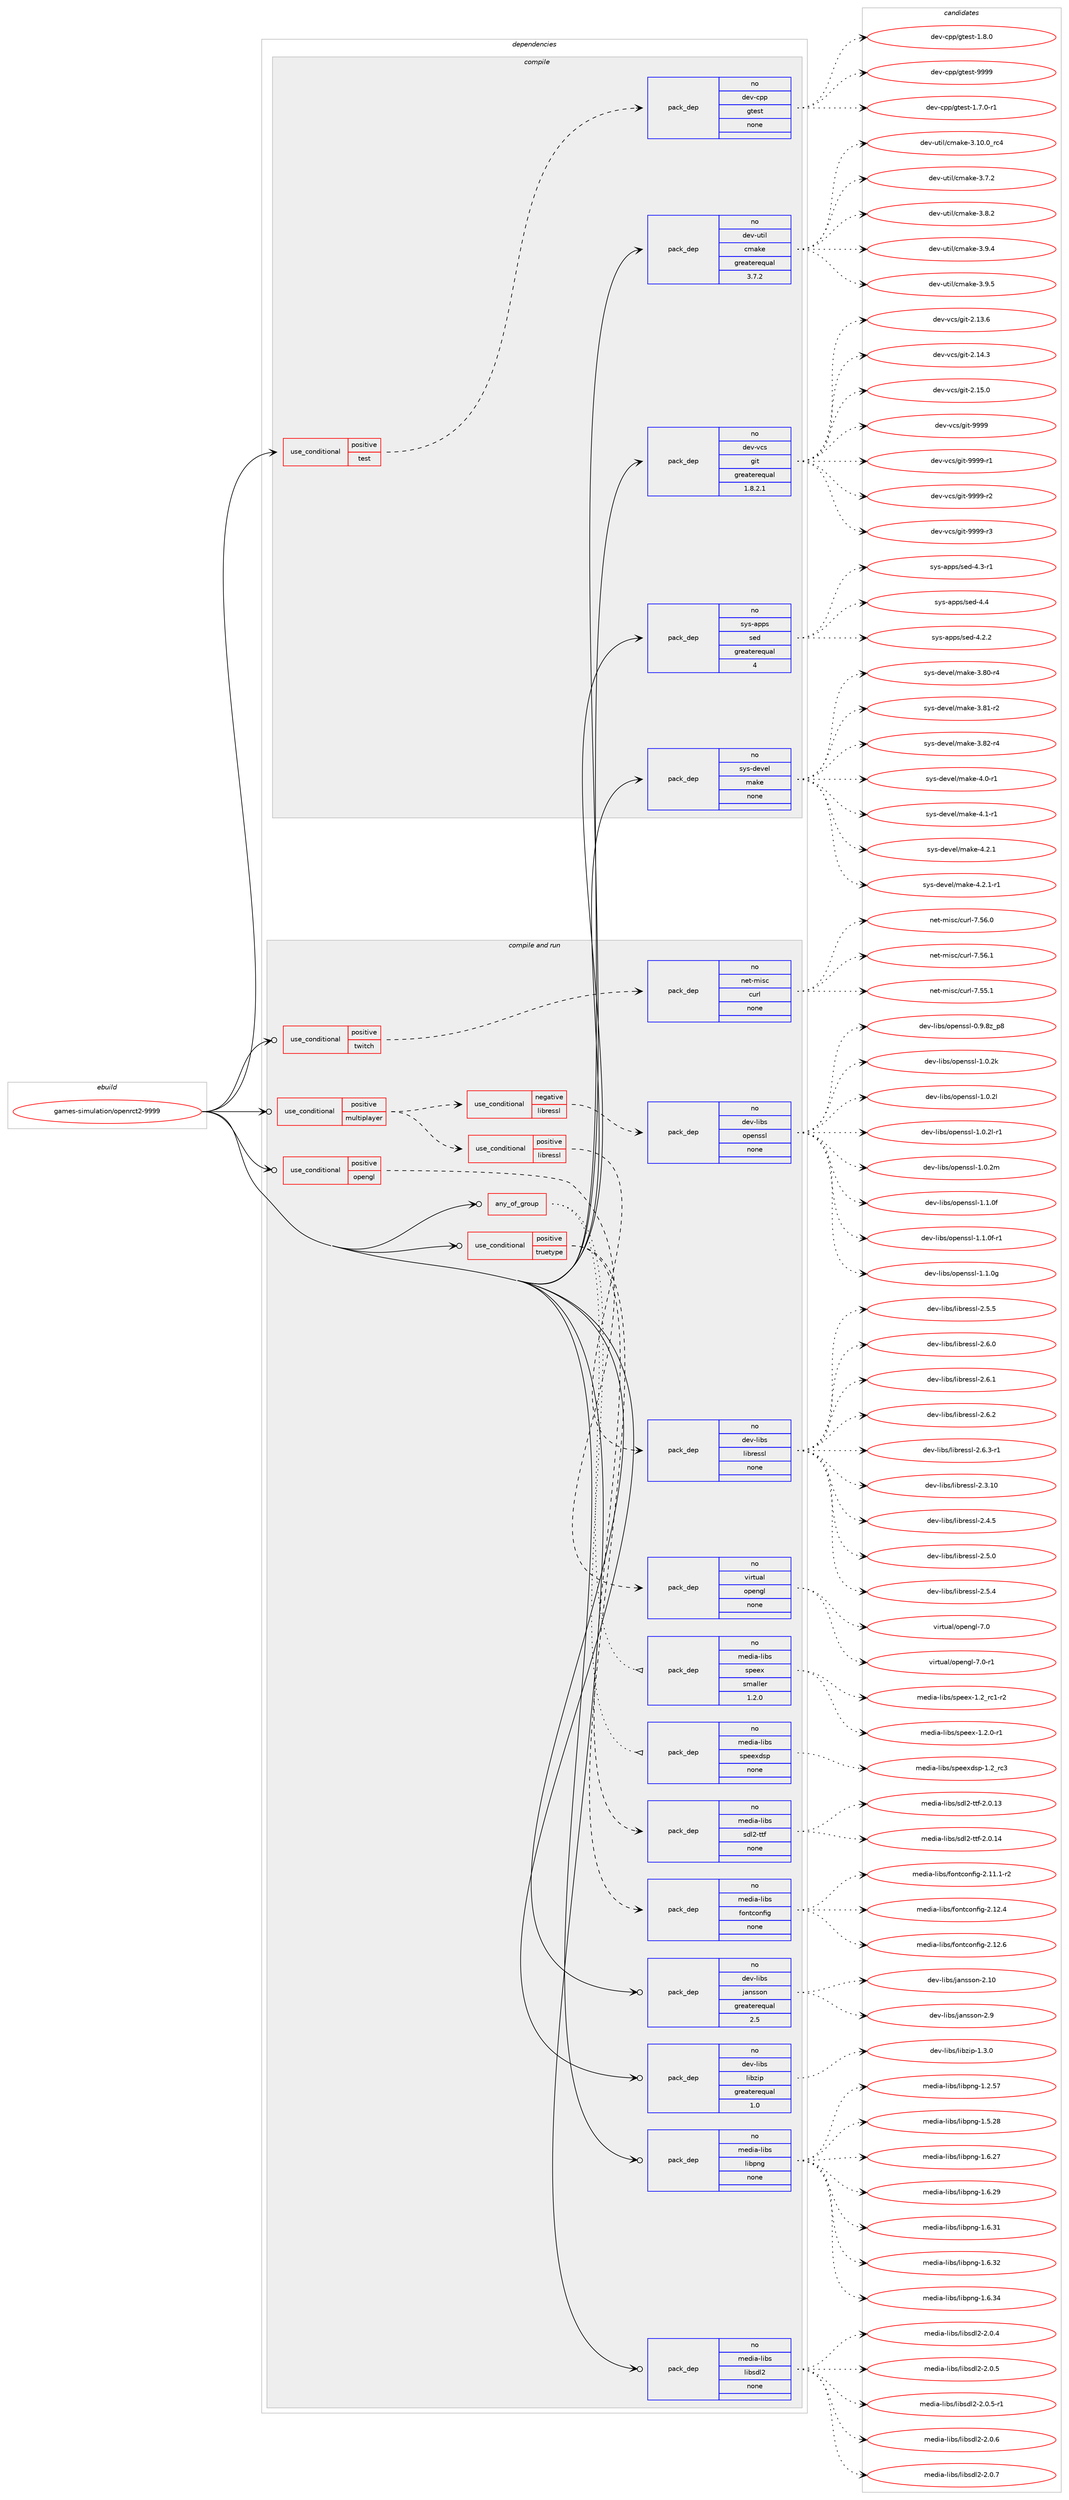 digraph prolog {

# *************
# Graph options
# *************

newrank=true;
concentrate=true;
compound=true;
graph [rankdir=LR,fontname=Helvetica,fontsize=10,ranksep=1.5];#, ranksep=2.5, nodesep=0.2];
edge  [arrowhead=vee];
node  [fontname=Helvetica,fontsize=10];

# **********
# The ebuild
# **********

subgraph cluster_leftcol {
color=gray;
rank=same;
label=<<i>ebuild</i>>;
id [label="games-simulation/openrct2-9999", color=red, width=4, href="../games-simulation/openrct2-9999.svg"];
}

# ****************
# The dependencies
# ****************

subgraph cluster_midcol {
color=gray;
label=<<i>dependencies</i>>;
subgraph cluster_compile {
fillcolor="#eeeeee";
style=filled;
label=<<i>compile</i>>;
subgraph cond81058 {
dependency303532 [label=<<TABLE BORDER="0" CELLBORDER="1" CELLSPACING="0" CELLPADDING="4"><TR><TD ROWSPAN="3" CELLPADDING="10">use_conditional</TD></TR><TR><TD>positive</TD></TR><TR><TD>test</TD></TR></TABLE>>, shape=none, color=red];
subgraph pack217721 {
dependency303533 [label=<<TABLE BORDER="0" CELLBORDER="1" CELLSPACING="0" CELLPADDING="4" WIDTH="220"><TR><TD ROWSPAN="6" CELLPADDING="30">pack_dep</TD></TR><TR><TD WIDTH="110">no</TD></TR><TR><TD>dev-cpp</TD></TR><TR><TD>gtest</TD></TR><TR><TD>none</TD></TR><TR><TD></TD></TR></TABLE>>, shape=none, color=blue];
}
dependency303532:e -> dependency303533:w [weight=20,style="dashed",arrowhead="vee"];
}
id:e -> dependency303532:w [weight=20,style="solid",arrowhead="vee"];
subgraph pack217722 {
dependency303534 [label=<<TABLE BORDER="0" CELLBORDER="1" CELLSPACING="0" CELLPADDING="4" WIDTH="220"><TR><TD ROWSPAN="6" CELLPADDING="30">pack_dep</TD></TR><TR><TD WIDTH="110">no</TD></TR><TR><TD>dev-util</TD></TR><TR><TD>cmake</TD></TR><TR><TD>greaterequal</TD></TR><TR><TD>3.7.2</TD></TR></TABLE>>, shape=none, color=blue];
}
id:e -> dependency303534:w [weight=20,style="solid",arrowhead="vee"];
subgraph pack217723 {
dependency303535 [label=<<TABLE BORDER="0" CELLBORDER="1" CELLSPACING="0" CELLPADDING="4" WIDTH="220"><TR><TD ROWSPAN="6" CELLPADDING="30">pack_dep</TD></TR><TR><TD WIDTH="110">no</TD></TR><TR><TD>dev-vcs</TD></TR><TR><TD>git</TD></TR><TR><TD>greaterequal</TD></TR><TR><TD>1.8.2.1</TD></TR></TABLE>>, shape=none, color=blue];
}
id:e -> dependency303535:w [weight=20,style="solid",arrowhead="vee"];
subgraph pack217724 {
dependency303536 [label=<<TABLE BORDER="0" CELLBORDER="1" CELLSPACING="0" CELLPADDING="4" WIDTH="220"><TR><TD ROWSPAN="6" CELLPADDING="30">pack_dep</TD></TR><TR><TD WIDTH="110">no</TD></TR><TR><TD>sys-apps</TD></TR><TR><TD>sed</TD></TR><TR><TD>greaterequal</TD></TR><TR><TD>4</TD></TR></TABLE>>, shape=none, color=blue];
}
id:e -> dependency303536:w [weight=20,style="solid",arrowhead="vee"];
subgraph pack217725 {
dependency303537 [label=<<TABLE BORDER="0" CELLBORDER="1" CELLSPACING="0" CELLPADDING="4" WIDTH="220"><TR><TD ROWSPAN="6" CELLPADDING="30">pack_dep</TD></TR><TR><TD WIDTH="110">no</TD></TR><TR><TD>sys-devel</TD></TR><TR><TD>make</TD></TR><TR><TD>none</TD></TR><TR><TD></TD></TR></TABLE>>, shape=none, color=blue];
}
id:e -> dependency303537:w [weight=20,style="solid",arrowhead="vee"];
}
subgraph cluster_compileandrun {
fillcolor="#eeeeee";
style=filled;
label=<<i>compile and run</i>>;
subgraph any4698 {
dependency303538 [label=<<TABLE BORDER="0" CELLBORDER="1" CELLSPACING="0" CELLPADDING="4"><TR><TD CELLPADDING="10">any_of_group</TD></TR></TABLE>>, shape=none, color=red];subgraph pack217726 {
dependency303539 [label=<<TABLE BORDER="0" CELLBORDER="1" CELLSPACING="0" CELLPADDING="4" WIDTH="220"><TR><TD ROWSPAN="6" CELLPADDING="30">pack_dep</TD></TR><TR><TD WIDTH="110">no</TD></TR><TR><TD>media-libs</TD></TR><TR><TD>speexdsp</TD></TR><TR><TD>none</TD></TR><TR><TD></TD></TR></TABLE>>, shape=none, color=blue];
}
dependency303538:e -> dependency303539:w [weight=20,style="dotted",arrowhead="oinv"];
subgraph pack217727 {
dependency303540 [label=<<TABLE BORDER="0" CELLBORDER="1" CELLSPACING="0" CELLPADDING="4" WIDTH="220"><TR><TD ROWSPAN="6" CELLPADDING="30">pack_dep</TD></TR><TR><TD WIDTH="110">no</TD></TR><TR><TD>media-libs</TD></TR><TR><TD>speex</TD></TR><TR><TD>smaller</TD></TR><TR><TD>1.2.0</TD></TR></TABLE>>, shape=none, color=blue];
}
dependency303538:e -> dependency303540:w [weight=20,style="dotted",arrowhead="oinv"];
}
id:e -> dependency303538:w [weight=20,style="solid",arrowhead="odotvee"];
subgraph cond81059 {
dependency303541 [label=<<TABLE BORDER="0" CELLBORDER="1" CELLSPACING="0" CELLPADDING="4"><TR><TD ROWSPAN="3" CELLPADDING="10">use_conditional</TD></TR><TR><TD>positive</TD></TR><TR><TD>multiplayer</TD></TR></TABLE>>, shape=none, color=red];
subgraph cond81060 {
dependency303542 [label=<<TABLE BORDER="0" CELLBORDER="1" CELLSPACING="0" CELLPADDING="4"><TR><TD ROWSPAN="3" CELLPADDING="10">use_conditional</TD></TR><TR><TD>positive</TD></TR><TR><TD>libressl</TD></TR></TABLE>>, shape=none, color=red];
subgraph pack217728 {
dependency303543 [label=<<TABLE BORDER="0" CELLBORDER="1" CELLSPACING="0" CELLPADDING="4" WIDTH="220"><TR><TD ROWSPAN="6" CELLPADDING="30">pack_dep</TD></TR><TR><TD WIDTH="110">no</TD></TR><TR><TD>dev-libs</TD></TR><TR><TD>libressl</TD></TR><TR><TD>none</TD></TR><TR><TD></TD></TR></TABLE>>, shape=none, color=blue];
}
dependency303542:e -> dependency303543:w [weight=20,style="dashed",arrowhead="vee"];
}
dependency303541:e -> dependency303542:w [weight=20,style="dashed",arrowhead="vee"];
subgraph cond81061 {
dependency303544 [label=<<TABLE BORDER="0" CELLBORDER="1" CELLSPACING="0" CELLPADDING="4"><TR><TD ROWSPAN="3" CELLPADDING="10">use_conditional</TD></TR><TR><TD>negative</TD></TR><TR><TD>libressl</TD></TR></TABLE>>, shape=none, color=red];
subgraph pack217729 {
dependency303545 [label=<<TABLE BORDER="0" CELLBORDER="1" CELLSPACING="0" CELLPADDING="4" WIDTH="220"><TR><TD ROWSPAN="6" CELLPADDING="30">pack_dep</TD></TR><TR><TD WIDTH="110">no</TD></TR><TR><TD>dev-libs</TD></TR><TR><TD>openssl</TD></TR><TR><TD>none</TD></TR><TR><TD></TD></TR></TABLE>>, shape=none, color=blue];
}
dependency303544:e -> dependency303545:w [weight=20,style="dashed",arrowhead="vee"];
}
dependency303541:e -> dependency303544:w [weight=20,style="dashed",arrowhead="vee"];
}
id:e -> dependency303541:w [weight=20,style="solid",arrowhead="odotvee"];
subgraph cond81062 {
dependency303546 [label=<<TABLE BORDER="0" CELLBORDER="1" CELLSPACING="0" CELLPADDING="4"><TR><TD ROWSPAN="3" CELLPADDING="10">use_conditional</TD></TR><TR><TD>positive</TD></TR><TR><TD>opengl</TD></TR></TABLE>>, shape=none, color=red];
subgraph pack217730 {
dependency303547 [label=<<TABLE BORDER="0" CELLBORDER="1" CELLSPACING="0" CELLPADDING="4" WIDTH="220"><TR><TD ROWSPAN="6" CELLPADDING="30">pack_dep</TD></TR><TR><TD WIDTH="110">no</TD></TR><TR><TD>virtual</TD></TR><TR><TD>opengl</TD></TR><TR><TD>none</TD></TR><TR><TD></TD></TR></TABLE>>, shape=none, color=blue];
}
dependency303546:e -> dependency303547:w [weight=20,style="dashed",arrowhead="vee"];
}
id:e -> dependency303546:w [weight=20,style="solid",arrowhead="odotvee"];
subgraph cond81063 {
dependency303548 [label=<<TABLE BORDER="0" CELLBORDER="1" CELLSPACING="0" CELLPADDING="4"><TR><TD ROWSPAN="3" CELLPADDING="10">use_conditional</TD></TR><TR><TD>positive</TD></TR><TR><TD>truetype</TD></TR></TABLE>>, shape=none, color=red];
subgraph pack217731 {
dependency303549 [label=<<TABLE BORDER="0" CELLBORDER="1" CELLSPACING="0" CELLPADDING="4" WIDTH="220"><TR><TD ROWSPAN="6" CELLPADDING="30">pack_dep</TD></TR><TR><TD WIDTH="110">no</TD></TR><TR><TD>media-libs</TD></TR><TR><TD>sdl2-ttf</TD></TR><TR><TD>none</TD></TR><TR><TD></TD></TR></TABLE>>, shape=none, color=blue];
}
dependency303548:e -> dependency303549:w [weight=20,style="dashed",arrowhead="vee"];
subgraph pack217732 {
dependency303550 [label=<<TABLE BORDER="0" CELLBORDER="1" CELLSPACING="0" CELLPADDING="4" WIDTH="220"><TR><TD ROWSPAN="6" CELLPADDING="30">pack_dep</TD></TR><TR><TD WIDTH="110">no</TD></TR><TR><TD>media-libs</TD></TR><TR><TD>fontconfig</TD></TR><TR><TD>none</TD></TR><TR><TD></TD></TR></TABLE>>, shape=none, color=blue];
}
dependency303548:e -> dependency303550:w [weight=20,style="dashed",arrowhead="vee"];
}
id:e -> dependency303548:w [weight=20,style="solid",arrowhead="odotvee"];
subgraph cond81064 {
dependency303551 [label=<<TABLE BORDER="0" CELLBORDER="1" CELLSPACING="0" CELLPADDING="4"><TR><TD ROWSPAN="3" CELLPADDING="10">use_conditional</TD></TR><TR><TD>positive</TD></TR><TR><TD>twitch</TD></TR></TABLE>>, shape=none, color=red];
subgraph pack217733 {
dependency303552 [label=<<TABLE BORDER="0" CELLBORDER="1" CELLSPACING="0" CELLPADDING="4" WIDTH="220"><TR><TD ROWSPAN="6" CELLPADDING="30">pack_dep</TD></TR><TR><TD WIDTH="110">no</TD></TR><TR><TD>net-misc</TD></TR><TR><TD>curl</TD></TR><TR><TD>none</TD></TR><TR><TD></TD></TR></TABLE>>, shape=none, color=blue];
}
dependency303551:e -> dependency303552:w [weight=20,style="dashed",arrowhead="vee"];
}
id:e -> dependency303551:w [weight=20,style="solid",arrowhead="odotvee"];
subgraph pack217734 {
dependency303553 [label=<<TABLE BORDER="0" CELLBORDER="1" CELLSPACING="0" CELLPADDING="4" WIDTH="220"><TR><TD ROWSPAN="6" CELLPADDING="30">pack_dep</TD></TR><TR><TD WIDTH="110">no</TD></TR><TR><TD>dev-libs</TD></TR><TR><TD>jansson</TD></TR><TR><TD>greaterequal</TD></TR><TR><TD>2.5</TD></TR></TABLE>>, shape=none, color=blue];
}
id:e -> dependency303553:w [weight=20,style="solid",arrowhead="odotvee"];
subgraph pack217735 {
dependency303554 [label=<<TABLE BORDER="0" CELLBORDER="1" CELLSPACING="0" CELLPADDING="4" WIDTH="220"><TR><TD ROWSPAN="6" CELLPADDING="30">pack_dep</TD></TR><TR><TD WIDTH="110">no</TD></TR><TR><TD>dev-libs</TD></TR><TR><TD>libzip</TD></TR><TR><TD>greaterequal</TD></TR><TR><TD>1.0</TD></TR></TABLE>>, shape=none, color=blue];
}
id:e -> dependency303554:w [weight=20,style="solid",arrowhead="odotvee"];
subgraph pack217736 {
dependency303555 [label=<<TABLE BORDER="0" CELLBORDER="1" CELLSPACING="0" CELLPADDING="4" WIDTH="220"><TR><TD ROWSPAN="6" CELLPADDING="30">pack_dep</TD></TR><TR><TD WIDTH="110">no</TD></TR><TR><TD>media-libs</TD></TR><TR><TD>libpng</TD></TR><TR><TD>none</TD></TR><TR><TD></TD></TR></TABLE>>, shape=none, color=blue];
}
id:e -> dependency303555:w [weight=20,style="solid",arrowhead="odotvee"];
subgraph pack217737 {
dependency303556 [label=<<TABLE BORDER="0" CELLBORDER="1" CELLSPACING="0" CELLPADDING="4" WIDTH="220"><TR><TD ROWSPAN="6" CELLPADDING="30">pack_dep</TD></TR><TR><TD WIDTH="110">no</TD></TR><TR><TD>media-libs</TD></TR><TR><TD>libsdl2</TD></TR><TR><TD>none</TD></TR><TR><TD></TD></TR></TABLE>>, shape=none, color=blue];
}
id:e -> dependency303556:w [weight=20,style="solid",arrowhead="odotvee"];
}
subgraph cluster_run {
fillcolor="#eeeeee";
style=filled;
label=<<i>run</i>>;
}
}

# **************
# The candidates
# **************

subgraph cluster_choices {
rank=same;
color=gray;
label=<<i>candidates</i>>;

subgraph choice217721 {
color=black;
nodesep=1;
choice1001011184599112112471031161011151164549465546484511449 [label="dev-cpp/gtest-1.7.0-r1", color=red, width=4,href="../dev-cpp/gtest-1.7.0-r1.svg"];
choice100101118459911211247103116101115116454946564648 [label="dev-cpp/gtest-1.8.0", color=red, width=4,href="../dev-cpp/gtest-1.8.0.svg"];
choice1001011184599112112471031161011151164557575757 [label="dev-cpp/gtest-9999", color=red, width=4,href="../dev-cpp/gtest-9999.svg"];
dependency303533:e -> choice1001011184599112112471031161011151164549465546484511449:w [style=dotted,weight="100"];
dependency303533:e -> choice100101118459911211247103116101115116454946564648:w [style=dotted,weight="100"];
dependency303533:e -> choice1001011184599112112471031161011151164557575757:w [style=dotted,weight="100"];
}
subgraph choice217722 {
color=black;
nodesep=1;
choice1001011184511711610510847991099710710145514649484648951149952 [label="dev-util/cmake-3.10.0_rc4", color=red, width=4,href="../dev-util/cmake-3.10.0_rc4.svg"];
choice10010111845117116105108479910997107101455146554650 [label="dev-util/cmake-3.7.2", color=red, width=4,href="../dev-util/cmake-3.7.2.svg"];
choice10010111845117116105108479910997107101455146564650 [label="dev-util/cmake-3.8.2", color=red, width=4,href="../dev-util/cmake-3.8.2.svg"];
choice10010111845117116105108479910997107101455146574652 [label="dev-util/cmake-3.9.4", color=red, width=4,href="../dev-util/cmake-3.9.4.svg"];
choice10010111845117116105108479910997107101455146574653 [label="dev-util/cmake-3.9.5", color=red, width=4,href="../dev-util/cmake-3.9.5.svg"];
dependency303534:e -> choice1001011184511711610510847991099710710145514649484648951149952:w [style=dotted,weight="100"];
dependency303534:e -> choice10010111845117116105108479910997107101455146554650:w [style=dotted,weight="100"];
dependency303534:e -> choice10010111845117116105108479910997107101455146564650:w [style=dotted,weight="100"];
dependency303534:e -> choice10010111845117116105108479910997107101455146574652:w [style=dotted,weight="100"];
dependency303534:e -> choice10010111845117116105108479910997107101455146574653:w [style=dotted,weight="100"];
}
subgraph choice217723 {
color=black;
nodesep=1;
choice10010111845118991154710310511645504649514654 [label="dev-vcs/git-2.13.6", color=red, width=4,href="../dev-vcs/git-2.13.6.svg"];
choice10010111845118991154710310511645504649524651 [label="dev-vcs/git-2.14.3", color=red, width=4,href="../dev-vcs/git-2.14.3.svg"];
choice10010111845118991154710310511645504649534648 [label="dev-vcs/git-2.15.0", color=red, width=4,href="../dev-vcs/git-2.15.0.svg"];
choice1001011184511899115471031051164557575757 [label="dev-vcs/git-9999", color=red, width=4,href="../dev-vcs/git-9999.svg"];
choice10010111845118991154710310511645575757574511449 [label="dev-vcs/git-9999-r1", color=red, width=4,href="../dev-vcs/git-9999-r1.svg"];
choice10010111845118991154710310511645575757574511450 [label="dev-vcs/git-9999-r2", color=red, width=4,href="../dev-vcs/git-9999-r2.svg"];
choice10010111845118991154710310511645575757574511451 [label="dev-vcs/git-9999-r3", color=red, width=4,href="../dev-vcs/git-9999-r3.svg"];
dependency303535:e -> choice10010111845118991154710310511645504649514654:w [style=dotted,weight="100"];
dependency303535:e -> choice10010111845118991154710310511645504649524651:w [style=dotted,weight="100"];
dependency303535:e -> choice10010111845118991154710310511645504649534648:w [style=dotted,weight="100"];
dependency303535:e -> choice1001011184511899115471031051164557575757:w [style=dotted,weight="100"];
dependency303535:e -> choice10010111845118991154710310511645575757574511449:w [style=dotted,weight="100"];
dependency303535:e -> choice10010111845118991154710310511645575757574511450:w [style=dotted,weight="100"];
dependency303535:e -> choice10010111845118991154710310511645575757574511451:w [style=dotted,weight="100"];
}
subgraph choice217724 {
color=black;
nodesep=1;
choice115121115459711211211547115101100455246504650 [label="sys-apps/sed-4.2.2", color=red, width=4,href="../sys-apps/sed-4.2.2.svg"];
choice115121115459711211211547115101100455246514511449 [label="sys-apps/sed-4.3-r1", color=red, width=4,href="../sys-apps/sed-4.3-r1.svg"];
choice11512111545971121121154711510110045524652 [label="sys-apps/sed-4.4", color=red, width=4,href="../sys-apps/sed-4.4.svg"];
dependency303536:e -> choice115121115459711211211547115101100455246504650:w [style=dotted,weight="100"];
dependency303536:e -> choice115121115459711211211547115101100455246514511449:w [style=dotted,weight="100"];
dependency303536:e -> choice11512111545971121121154711510110045524652:w [style=dotted,weight="100"];
}
subgraph choice217725 {
color=black;
nodesep=1;
choice11512111545100101118101108471099710710145514656484511452 [label="sys-devel/make-3.80-r4", color=red, width=4,href="../sys-devel/make-3.80-r4.svg"];
choice11512111545100101118101108471099710710145514656494511450 [label="sys-devel/make-3.81-r2", color=red, width=4,href="../sys-devel/make-3.81-r2.svg"];
choice11512111545100101118101108471099710710145514656504511452 [label="sys-devel/make-3.82-r4", color=red, width=4,href="../sys-devel/make-3.82-r4.svg"];
choice115121115451001011181011084710997107101455246484511449 [label="sys-devel/make-4.0-r1", color=red, width=4,href="../sys-devel/make-4.0-r1.svg"];
choice115121115451001011181011084710997107101455246494511449 [label="sys-devel/make-4.1-r1", color=red, width=4,href="../sys-devel/make-4.1-r1.svg"];
choice115121115451001011181011084710997107101455246504649 [label="sys-devel/make-4.2.1", color=red, width=4,href="../sys-devel/make-4.2.1.svg"];
choice1151211154510010111810110847109971071014552465046494511449 [label="sys-devel/make-4.2.1-r1", color=red, width=4,href="../sys-devel/make-4.2.1-r1.svg"];
dependency303537:e -> choice11512111545100101118101108471099710710145514656484511452:w [style=dotted,weight="100"];
dependency303537:e -> choice11512111545100101118101108471099710710145514656494511450:w [style=dotted,weight="100"];
dependency303537:e -> choice11512111545100101118101108471099710710145514656504511452:w [style=dotted,weight="100"];
dependency303537:e -> choice115121115451001011181011084710997107101455246484511449:w [style=dotted,weight="100"];
dependency303537:e -> choice115121115451001011181011084710997107101455246494511449:w [style=dotted,weight="100"];
dependency303537:e -> choice115121115451001011181011084710997107101455246504649:w [style=dotted,weight="100"];
dependency303537:e -> choice1151211154510010111810110847109971071014552465046494511449:w [style=dotted,weight="100"];
}
subgraph choice217726 {
color=black;
nodesep=1;
choice1091011001059745108105981154711511210110112010011511245494650951149951 [label="media-libs/speexdsp-1.2_rc3", color=red, width=4,href="../media-libs/speexdsp-1.2_rc3.svg"];
dependency303539:e -> choice1091011001059745108105981154711511210110112010011511245494650951149951:w [style=dotted,weight="100"];
}
subgraph choice217727 {
color=black;
nodesep=1;
choice109101100105974510810598115471151121011011204549465046484511449 [label="media-libs/speex-1.2.0-r1", color=red, width=4,href="../media-libs/speex-1.2.0-r1.svg"];
choice10910110010597451081059811547115112101101120454946509511499494511450 [label="media-libs/speex-1.2_rc1-r2", color=red, width=4,href="../media-libs/speex-1.2_rc1-r2.svg"];
dependency303540:e -> choice109101100105974510810598115471151121011011204549465046484511449:w [style=dotted,weight="100"];
dependency303540:e -> choice10910110010597451081059811547115112101101120454946509511499494511450:w [style=dotted,weight="100"];
}
subgraph choice217728 {
color=black;
nodesep=1;
choice1001011184510810598115471081059811410111511510845504651464948 [label="dev-libs/libressl-2.3.10", color=red, width=4,href="../dev-libs/libressl-2.3.10.svg"];
choice10010111845108105981154710810598114101115115108455046524653 [label="dev-libs/libressl-2.4.5", color=red, width=4,href="../dev-libs/libressl-2.4.5.svg"];
choice10010111845108105981154710810598114101115115108455046534648 [label="dev-libs/libressl-2.5.0", color=red, width=4,href="../dev-libs/libressl-2.5.0.svg"];
choice10010111845108105981154710810598114101115115108455046534652 [label="dev-libs/libressl-2.5.4", color=red, width=4,href="../dev-libs/libressl-2.5.4.svg"];
choice10010111845108105981154710810598114101115115108455046534653 [label="dev-libs/libressl-2.5.5", color=red, width=4,href="../dev-libs/libressl-2.5.5.svg"];
choice10010111845108105981154710810598114101115115108455046544648 [label="dev-libs/libressl-2.6.0", color=red, width=4,href="../dev-libs/libressl-2.6.0.svg"];
choice10010111845108105981154710810598114101115115108455046544649 [label="dev-libs/libressl-2.6.1", color=red, width=4,href="../dev-libs/libressl-2.6.1.svg"];
choice10010111845108105981154710810598114101115115108455046544650 [label="dev-libs/libressl-2.6.2", color=red, width=4,href="../dev-libs/libressl-2.6.2.svg"];
choice100101118451081059811547108105981141011151151084550465446514511449 [label="dev-libs/libressl-2.6.3-r1", color=red, width=4,href="../dev-libs/libressl-2.6.3-r1.svg"];
dependency303543:e -> choice1001011184510810598115471081059811410111511510845504651464948:w [style=dotted,weight="100"];
dependency303543:e -> choice10010111845108105981154710810598114101115115108455046524653:w [style=dotted,weight="100"];
dependency303543:e -> choice10010111845108105981154710810598114101115115108455046534648:w [style=dotted,weight="100"];
dependency303543:e -> choice10010111845108105981154710810598114101115115108455046534652:w [style=dotted,weight="100"];
dependency303543:e -> choice10010111845108105981154710810598114101115115108455046534653:w [style=dotted,weight="100"];
dependency303543:e -> choice10010111845108105981154710810598114101115115108455046544648:w [style=dotted,weight="100"];
dependency303543:e -> choice10010111845108105981154710810598114101115115108455046544649:w [style=dotted,weight="100"];
dependency303543:e -> choice10010111845108105981154710810598114101115115108455046544650:w [style=dotted,weight="100"];
dependency303543:e -> choice100101118451081059811547108105981141011151151084550465446514511449:w [style=dotted,weight="100"];
}
subgraph choice217729 {
color=black;
nodesep=1;
choice1001011184510810598115471111121011101151151084548465746561229511256 [label="dev-libs/openssl-0.9.8z_p8", color=red, width=4,href="../dev-libs/openssl-0.9.8z_p8.svg"];
choice100101118451081059811547111112101110115115108454946484650107 [label="dev-libs/openssl-1.0.2k", color=red, width=4,href="../dev-libs/openssl-1.0.2k.svg"];
choice100101118451081059811547111112101110115115108454946484650108 [label="dev-libs/openssl-1.0.2l", color=red, width=4,href="../dev-libs/openssl-1.0.2l.svg"];
choice1001011184510810598115471111121011101151151084549464846501084511449 [label="dev-libs/openssl-1.0.2l-r1", color=red, width=4,href="../dev-libs/openssl-1.0.2l-r1.svg"];
choice100101118451081059811547111112101110115115108454946484650109 [label="dev-libs/openssl-1.0.2m", color=red, width=4,href="../dev-libs/openssl-1.0.2m.svg"];
choice100101118451081059811547111112101110115115108454946494648102 [label="dev-libs/openssl-1.1.0f", color=red, width=4,href="../dev-libs/openssl-1.1.0f.svg"];
choice1001011184510810598115471111121011101151151084549464946481024511449 [label="dev-libs/openssl-1.1.0f-r1", color=red, width=4,href="../dev-libs/openssl-1.1.0f-r1.svg"];
choice100101118451081059811547111112101110115115108454946494648103 [label="dev-libs/openssl-1.1.0g", color=red, width=4,href="../dev-libs/openssl-1.1.0g.svg"];
dependency303545:e -> choice1001011184510810598115471111121011101151151084548465746561229511256:w [style=dotted,weight="100"];
dependency303545:e -> choice100101118451081059811547111112101110115115108454946484650107:w [style=dotted,weight="100"];
dependency303545:e -> choice100101118451081059811547111112101110115115108454946484650108:w [style=dotted,weight="100"];
dependency303545:e -> choice1001011184510810598115471111121011101151151084549464846501084511449:w [style=dotted,weight="100"];
dependency303545:e -> choice100101118451081059811547111112101110115115108454946484650109:w [style=dotted,weight="100"];
dependency303545:e -> choice100101118451081059811547111112101110115115108454946494648102:w [style=dotted,weight="100"];
dependency303545:e -> choice1001011184510810598115471111121011101151151084549464946481024511449:w [style=dotted,weight="100"];
dependency303545:e -> choice100101118451081059811547111112101110115115108454946494648103:w [style=dotted,weight="100"];
}
subgraph choice217730 {
color=black;
nodesep=1;
choice118105114116117971084711111210111010310845554648 [label="virtual/opengl-7.0", color=red, width=4,href="../virtual/opengl-7.0.svg"];
choice1181051141161179710847111112101110103108455546484511449 [label="virtual/opengl-7.0-r1", color=red, width=4,href="../virtual/opengl-7.0-r1.svg"];
dependency303547:e -> choice118105114116117971084711111210111010310845554648:w [style=dotted,weight="100"];
dependency303547:e -> choice1181051141161179710847111112101110103108455546484511449:w [style=dotted,weight="100"];
}
subgraph choice217731 {
color=black;
nodesep=1;
choice10910110010597451081059811547115100108504511611610245504648464951 [label="media-libs/sdl2-ttf-2.0.13", color=red, width=4,href="../media-libs/sdl2-ttf-2.0.13.svg"];
choice10910110010597451081059811547115100108504511611610245504648464952 [label="media-libs/sdl2-ttf-2.0.14", color=red, width=4,href="../media-libs/sdl2-ttf-2.0.14.svg"];
dependency303549:e -> choice10910110010597451081059811547115100108504511611610245504648464951:w [style=dotted,weight="100"];
dependency303549:e -> choice10910110010597451081059811547115100108504511611610245504648464952:w [style=dotted,weight="100"];
}
subgraph choice217732 {
color=black;
nodesep=1;
choice1091011001059745108105981154710211111011699111110102105103455046494946494511450 [label="media-libs/fontconfig-2.11.1-r2", color=red, width=4,href="../media-libs/fontconfig-2.11.1-r2.svg"];
choice109101100105974510810598115471021111101169911111010210510345504649504652 [label="media-libs/fontconfig-2.12.4", color=red, width=4,href="../media-libs/fontconfig-2.12.4.svg"];
choice109101100105974510810598115471021111101169911111010210510345504649504654 [label="media-libs/fontconfig-2.12.6", color=red, width=4,href="../media-libs/fontconfig-2.12.6.svg"];
dependency303550:e -> choice1091011001059745108105981154710211111011699111110102105103455046494946494511450:w [style=dotted,weight="100"];
dependency303550:e -> choice109101100105974510810598115471021111101169911111010210510345504649504652:w [style=dotted,weight="100"];
dependency303550:e -> choice109101100105974510810598115471021111101169911111010210510345504649504654:w [style=dotted,weight="100"];
}
subgraph choice217733 {
color=black;
nodesep=1;
choice1101011164510910511599479911711410845554653534649 [label="net-misc/curl-7.55.1", color=red, width=4,href="../net-misc/curl-7.55.1.svg"];
choice1101011164510910511599479911711410845554653544648 [label="net-misc/curl-7.56.0", color=red, width=4,href="../net-misc/curl-7.56.0.svg"];
choice1101011164510910511599479911711410845554653544649 [label="net-misc/curl-7.56.1", color=red, width=4,href="../net-misc/curl-7.56.1.svg"];
dependency303552:e -> choice1101011164510910511599479911711410845554653534649:w [style=dotted,weight="100"];
dependency303552:e -> choice1101011164510910511599479911711410845554653544648:w [style=dotted,weight="100"];
dependency303552:e -> choice1101011164510910511599479911711410845554653544649:w [style=dotted,weight="100"];
}
subgraph choice217734 {
color=black;
nodesep=1;
choice100101118451081059811547106971101151151111104550464948 [label="dev-libs/jansson-2.10", color=red, width=4,href="../dev-libs/jansson-2.10.svg"];
choice1001011184510810598115471069711011511511111045504657 [label="dev-libs/jansson-2.9", color=red, width=4,href="../dev-libs/jansson-2.9.svg"];
dependency303553:e -> choice100101118451081059811547106971101151151111104550464948:w [style=dotted,weight="100"];
dependency303553:e -> choice1001011184510810598115471069711011511511111045504657:w [style=dotted,weight="100"];
}
subgraph choice217735 {
color=black;
nodesep=1;
choice10010111845108105981154710810598122105112454946514648 [label="dev-libs/libzip-1.3.0", color=red, width=4,href="../dev-libs/libzip-1.3.0.svg"];
dependency303554:e -> choice10010111845108105981154710810598122105112454946514648:w [style=dotted,weight="100"];
}
subgraph choice217736 {
color=black;
nodesep=1;
choice109101100105974510810598115471081059811211010345494650465355 [label="media-libs/libpng-1.2.57", color=red, width=4,href="../media-libs/libpng-1.2.57.svg"];
choice109101100105974510810598115471081059811211010345494653465056 [label="media-libs/libpng-1.5.28", color=red, width=4,href="../media-libs/libpng-1.5.28.svg"];
choice109101100105974510810598115471081059811211010345494654465055 [label="media-libs/libpng-1.6.27", color=red, width=4,href="../media-libs/libpng-1.6.27.svg"];
choice109101100105974510810598115471081059811211010345494654465057 [label="media-libs/libpng-1.6.29", color=red, width=4,href="../media-libs/libpng-1.6.29.svg"];
choice109101100105974510810598115471081059811211010345494654465149 [label="media-libs/libpng-1.6.31", color=red, width=4,href="../media-libs/libpng-1.6.31.svg"];
choice109101100105974510810598115471081059811211010345494654465150 [label="media-libs/libpng-1.6.32", color=red, width=4,href="../media-libs/libpng-1.6.32.svg"];
choice109101100105974510810598115471081059811211010345494654465152 [label="media-libs/libpng-1.6.34", color=red, width=4,href="../media-libs/libpng-1.6.34.svg"];
dependency303555:e -> choice109101100105974510810598115471081059811211010345494650465355:w [style=dotted,weight="100"];
dependency303555:e -> choice109101100105974510810598115471081059811211010345494653465056:w [style=dotted,weight="100"];
dependency303555:e -> choice109101100105974510810598115471081059811211010345494654465055:w [style=dotted,weight="100"];
dependency303555:e -> choice109101100105974510810598115471081059811211010345494654465057:w [style=dotted,weight="100"];
dependency303555:e -> choice109101100105974510810598115471081059811211010345494654465149:w [style=dotted,weight="100"];
dependency303555:e -> choice109101100105974510810598115471081059811211010345494654465150:w [style=dotted,weight="100"];
dependency303555:e -> choice109101100105974510810598115471081059811211010345494654465152:w [style=dotted,weight="100"];
}
subgraph choice217737 {
color=black;
nodesep=1;
choice109101100105974510810598115471081059811510010850455046484652 [label="media-libs/libsdl2-2.0.4", color=red, width=4,href="../media-libs/libsdl2-2.0.4.svg"];
choice109101100105974510810598115471081059811510010850455046484653 [label="media-libs/libsdl2-2.0.5", color=red, width=4,href="../media-libs/libsdl2-2.0.5.svg"];
choice1091011001059745108105981154710810598115100108504550464846534511449 [label="media-libs/libsdl2-2.0.5-r1", color=red, width=4,href="../media-libs/libsdl2-2.0.5-r1.svg"];
choice109101100105974510810598115471081059811510010850455046484654 [label="media-libs/libsdl2-2.0.6", color=red, width=4,href="../media-libs/libsdl2-2.0.6.svg"];
choice109101100105974510810598115471081059811510010850455046484655 [label="media-libs/libsdl2-2.0.7", color=red, width=4,href="../media-libs/libsdl2-2.0.7.svg"];
dependency303556:e -> choice109101100105974510810598115471081059811510010850455046484652:w [style=dotted,weight="100"];
dependency303556:e -> choice109101100105974510810598115471081059811510010850455046484653:w [style=dotted,weight="100"];
dependency303556:e -> choice1091011001059745108105981154710810598115100108504550464846534511449:w [style=dotted,weight="100"];
dependency303556:e -> choice109101100105974510810598115471081059811510010850455046484654:w [style=dotted,weight="100"];
dependency303556:e -> choice109101100105974510810598115471081059811510010850455046484655:w [style=dotted,weight="100"];
}
}

}
